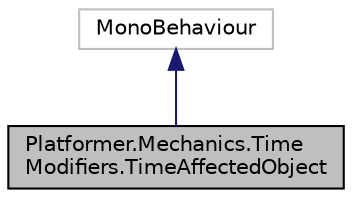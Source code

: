 digraph "Platformer.Mechanics.TimeModifiers.TimeAffectedObject"
{
 // LATEX_PDF_SIZE
  edge [fontname="Helvetica",fontsize="10",labelfontname="Helvetica",labelfontsize="10"];
  node [fontname="Helvetica",fontsize="10",shape=record];
  Node1 [label="Platformer.Mechanics.Time\lModifiers.TimeAffectedObject",height=0.2,width=0.4,color="black", fillcolor="grey75", style="filled", fontcolor="black",tooltip="Class of the objects that can be affected by time modifications"];
  Node2 -> Node1 [dir="back",color="midnightblue",fontsize="10",style="solid",fontname="Helvetica"];
  Node2 [label="MonoBehaviour",height=0.2,width=0.4,color="grey75", fillcolor="white", style="filled",tooltip=" "];
}
